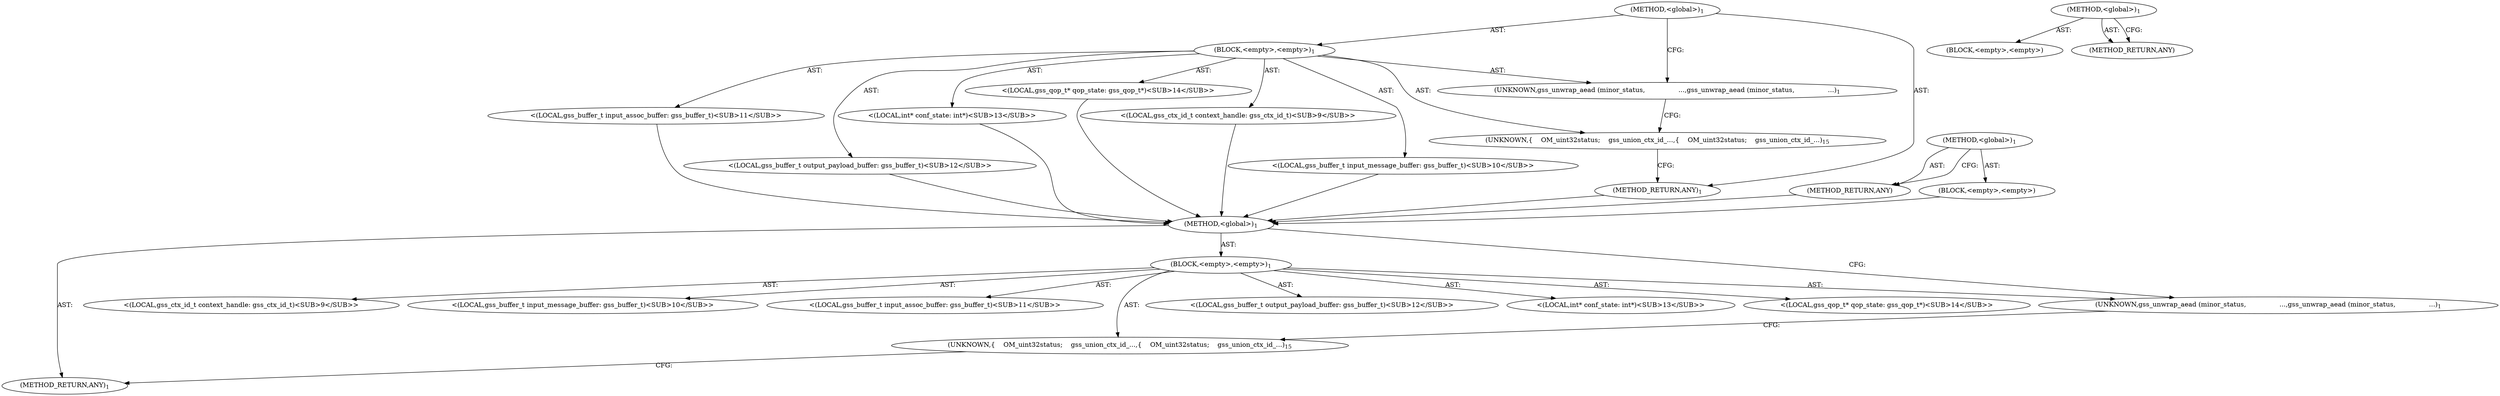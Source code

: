 digraph "&lt;global&gt;" {
vulnerable_6 [label=<(METHOD,&lt;global&gt;)<SUB>1</SUB>>];
vulnerable_7 [label=<(BLOCK,&lt;empty&gt;,&lt;empty&gt;)<SUB>1</SUB>>];
vulnerable_8 [label=<(UNKNOWN,gss_unwrap_aead (minor_status,
                ...,gss_unwrap_aead (minor_status,
                ...)<SUB>1</SUB>>];
vulnerable_9 [label="<(LOCAL,gss_ctx_id_t context_handle: gss_ctx_id_t)<SUB>9</SUB>>"];
vulnerable_10 [label="<(LOCAL,gss_buffer_t input_message_buffer: gss_buffer_t)<SUB>10</SUB>>"];
vulnerable_11 [label="<(LOCAL,gss_buffer_t input_assoc_buffer: gss_buffer_t)<SUB>11</SUB>>"];
vulnerable_12 [label="<(LOCAL,gss_buffer_t output_payload_buffer: gss_buffer_t)<SUB>12</SUB>>"];
vulnerable_13 [label="<(LOCAL,int* conf_state: int*)<SUB>13</SUB>>"];
vulnerable_14 [label="<(LOCAL,gss_qop_t* qop_state: gss_qop_t*)<SUB>14</SUB>>"];
vulnerable_15 [label=<(UNKNOWN,{

    OM_uint32		status;
    gss_union_ctx_id_...,{

    OM_uint32		status;
    gss_union_ctx_id_...)<SUB>15</SUB>>];
vulnerable_16 [label=<(METHOD_RETURN,ANY)<SUB>1</SUB>>];
vulnerable_29 [label=<(METHOD,&lt;global&gt;)<SUB>1</SUB>>];
vulnerable_30 [label=<(BLOCK,&lt;empty&gt;,&lt;empty&gt;)>];
vulnerable_31 [label=<(METHOD_RETURN,ANY)>];
fixed_6 [label=<(METHOD,&lt;global&gt;)<SUB>1</SUB>>];
fixed_7 [label=<(BLOCK,&lt;empty&gt;,&lt;empty&gt;)<SUB>1</SUB>>];
fixed_8 [label=<(UNKNOWN,gss_unwrap_aead (minor_status,
                ...,gss_unwrap_aead (minor_status,
                ...)<SUB>1</SUB>>];
fixed_9 [label="<(LOCAL,gss_ctx_id_t context_handle: gss_ctx_id_t)<SUB>9</SUB>>"];
fixed_10 [label="<(LOCAL,gss_buffer_t input_message_buffer: gss_buffer_t)<SUB>10</SUB>>"];
fixed_11 [label="<(LOCAL,gss_buffer_t input_assoc_buffer: gss_buffer_t)<SUB>11</SUB>>"];
fixed_12 [label="<(LOCAL,gss_buffer_t output_payload_buffer: gss_buffer_t)<SUB>12</SUB>>"];
fixed_13 [label="<(LOCAL,int* conf_state: int*)<SUB>13</SUB>>"];
fixed_14 [label="<(LOCAL,gss_qop_t* qop_state: gss_qop_t*)<SUB>14</SUB>>"];
fixed_15 [label=<(UNKNOWN,{

    OM_uint32		status;
    gss_union_ctx_id_...,{

    OM_uint32		status;
    gss_union_ctx_id_...)<SUB>15</SUB>>];
fixed_16 [label=<(METHOD_RETURN,ANY)<SUB>1</SUB>>];
fixed_29 [label=<(METHOD,&lt;global&gt;)<SUB>1</SUB>>];
fixed_30 [label=<(BLOCK,&lt;empty&gt;,&lt;empty&gt;)>];
fixed_31 [label=<(METHOD_RETURN,ANY)>];
vulnerable_6 -> vulnerable_7  [key=0, label="AST: "];
vulnerable_6 -> vulnerable_16  [key=0, label="AST: "];
vulnerable_6 -> vulnerable_8  [key=0, label="CFG: "];
vulnerable_7 -> vulnerable_8  [key=0, label="AST: "];
vulnerable_7 -> vulnerable_9  [key=0, label="AST: "];
vulnerable_7 -> vulnerable_10  [key=0, label="AST: "];
vulnerable_7 -> vulnerable_11  [key=0, label="AST: "];
vulnerable_7 -> vulnerable_12  [key=0, label="AST: "];
vulnerable_7 -> vulnerable_13  [key=0, label="AST: "];
vulnerable_7 -> vulnerable_14  [key=0, label="AST: "];
vulnerable_7 -> vulnerable_15  [key=0, label="AST: "];
vulnerable_8 -> vulnerable_15  [key=0, label="CFG: "];
vulnerable_15 -> vulnerable_16  [key=0, label="CFG: "];
vulnerable_29 -> vulnerable_30  [key=0, label="AST: "];
vulnerable_29 -> vulnerable_31  [key=0, label="AST: "];
vulnerable_29 -> vulnerable_31  [key=1, label="CFG: "];
fixed_6 -> fixed_7  [key=0, label="AST: "];
fixed_6 -> fixed_16  [key=0, label="AST: "];
fixed_6 -> fixed_8  [key=0, label="CFG: "];
fixed_7 -> fixed_8  [key=0, label="AST: "];
fixed_7 -> fixed_9  [key=0, label="AST: "];
fixed_7 -> fixed_10  [key=0, label="AST: "];
fixed_7 -> fixed_11  [key=0, label="AST: "];
fixed_7 -> fixed_12  [key=0, label="AST: "];
fixed_7 -> fixed_13  [key=0, label="AST: "];
fixed_7 -> fixed_14  [key=0, label="AST: "];
fixed_7 -> fixed_15  [key=0, label="AST: "];
fixed_8 -> fixed_15  [key=0, label="CFG: "];
fixed_9 -> vulnerable_6  [key=0];
fixed_10 -> vulnerable_6  [key=0];
fixed_11 -> vulnerable_6  [key=0];
fixed_12 -> vulnerable_6  [key=0];
fixed_13 -> vulnerable_6  [key=0];
fixed_14 -> vulnerable_6  [key=0];
fixed_15 -> fixed_16  [key=0, label="CFG: "];
fixed_16 -> vulnerable_6  [key=0];
fixed_29 -> fixed_30  [key=0, label="AST: "];
fixed_29 -> fixed_31  [key=0, label="AST: "];
fixed_29 -> fixed_31  [key=1, label="CFG: "];
fixed_30 -> vulnerable_6  [key=0];
fixed_31 -> vulnerable_6  [key=0];
}
